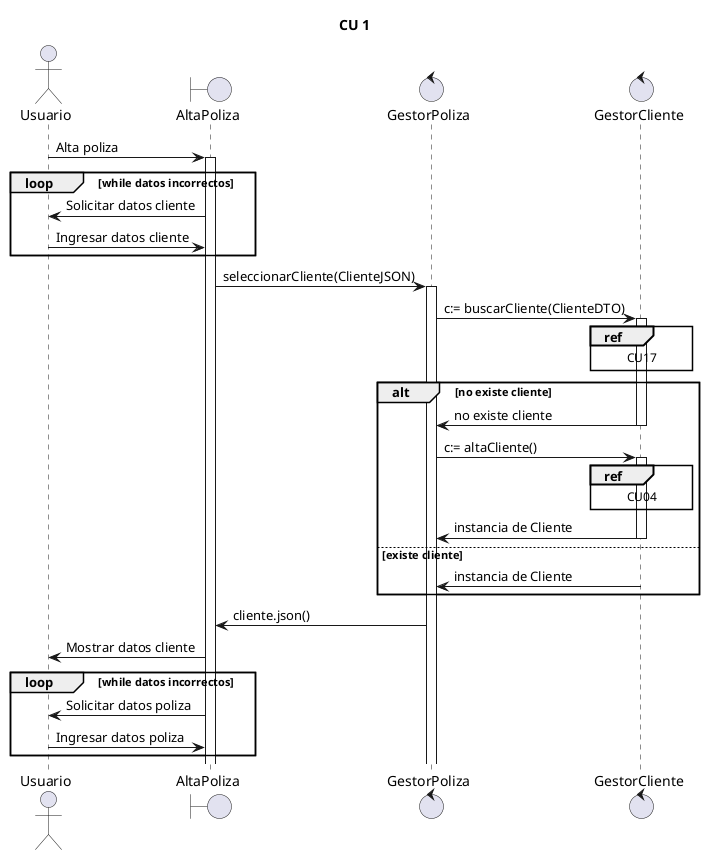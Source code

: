 @startuml

title CU 1

actor Usuario as User
boundary "AltaPoliza" as IAltaPoliza
control "GestorPoliza" as GPoliza
control "GestorCliente" as GCliente




User -> IAltaPoliza : Alta poliza
activate IAltaPoliza

loop while datos incorrectos
    IAltaPoliza -> User : Solicitar datos cliente
    User -> IAltaPoliza : Ingresar datos cliente
end loop



IAltaPoliza -> GPoliza : seleccionarCliente(ClienteJSON)
activate GPoliza
GPoliza -> GCliente : c:= buscarCliente(ClienteDTO)
activate GCliente
ref over GCliente
    CU17
end ref
alt no existe cliente
    GCliente -> GPoliza : no existe cliente
    deactivate GCliente
    
    GPoliza -> GCliente : c:= altaCliente()
    activate GCliente
    ref over GCliente
        CU04
    end ref
    GCliente -> GPoliza : instancia de Cliente
    deactivate GCliente
else existe cliente
    GCliente -> GPoliza : instancia de Cliente
    deactivate GCliente
end

GPoliza -> IAltaPoliza : cliente.json()
IAltaPoliza -> User : Mostrar datos cliente

loop while datos incorrectos
    IAltaPoliza -> User : Solicitar datos poliza
    User -> IAltaPoliza : Ingresar datos poliza
end loop







@enduml